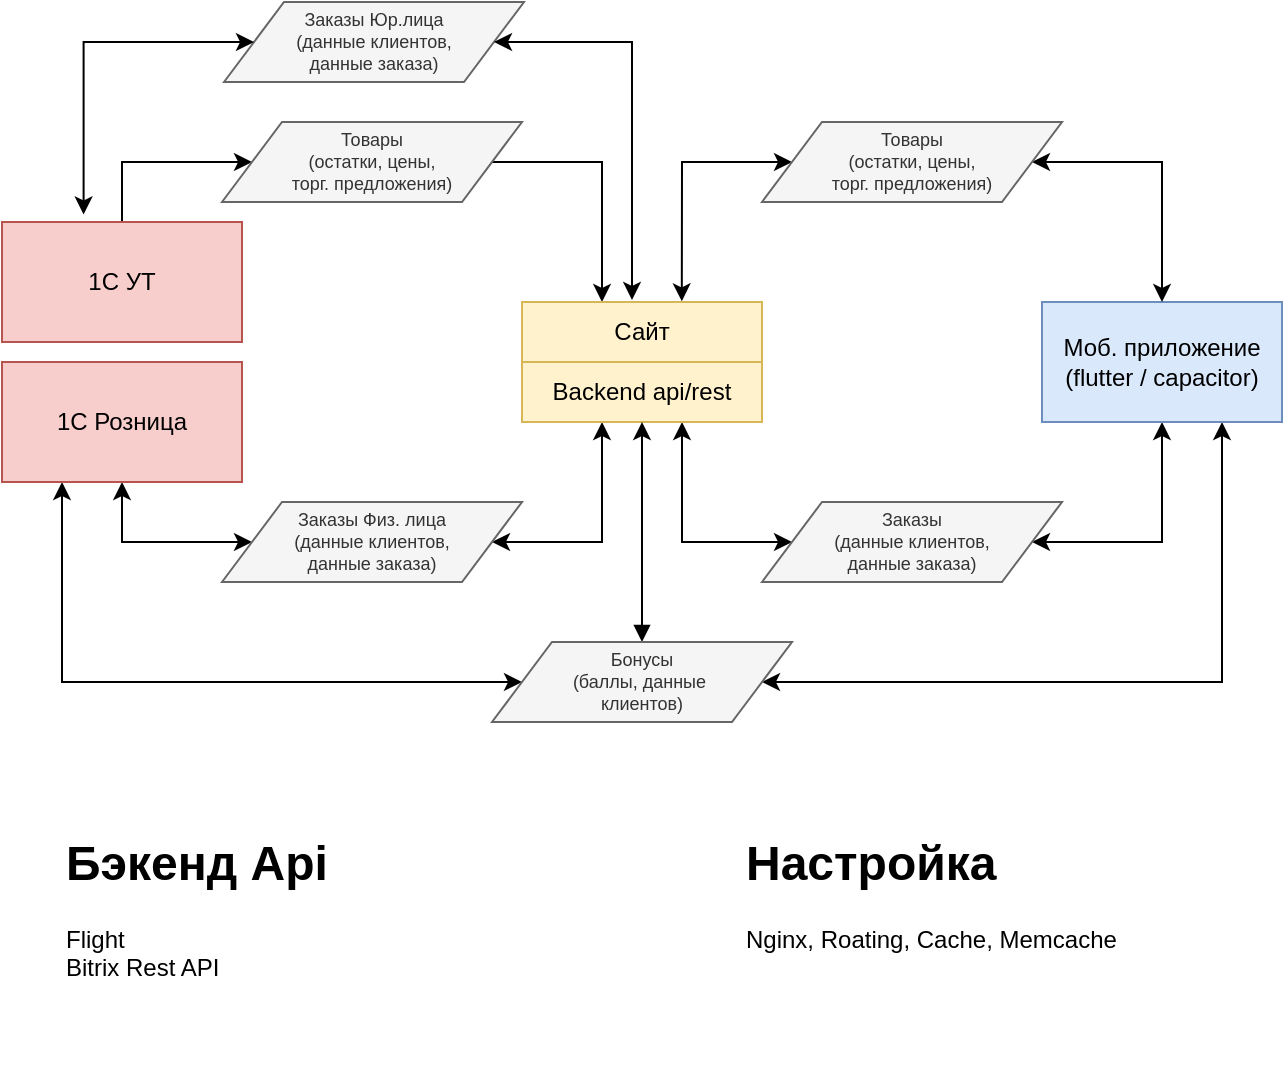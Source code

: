 <mxfile version="26.1.3">
  <diagram id="prtHgNgQTEPvFCAcTncT" name="Page-1">
    <mxGraphModel dx="1050" dy="1787" grid="1" gridSize="10" guides="1" tooltips="1" connect="1" arrows="1" fold="1" page="1" pageScale="1" pageWidth="827" pageHeight="1169" math="0" shadow="0">
      <root>
        <mxCell id="0" />
        <mxCell id="1" parent="0" />
        <mxCell id="5-2qtGXvS5xHU3MuhLib-55" value="" style="edgeStyle=orthogonalEdgeStyle;rounded=0;orthogonalLoop=1;jettySize=auto;html=1;fontSize=12;entryX=0.75;entryY=1;entryDx=0;entryDy=0;startArrow=classic;startFill=1;exitX=1;exitY=0.5;exitDx=0;exitDy=0;" parent="1" source="5-2qtGXvS5xHU3MuhLib-36" target="5-2qtGXvS5xHU3MuhLib-4" edge="1">
          <mxGeometry relative="1" as="geometry">
            <mxPoint x="410" y="270" as="targetPoint" />
            <Array as="points">
              <mxPoint x="700" y="310" />
            </Array>
          </mxGeometry>
        </mxCell>
        <mxCell id="5-2qtGXvS5xHU3MuhLib-24" value="" style="edgeStyle=orthogonalEdgeStyle;rounded=0;orthogonalLoop=1;jettySize=auto;html=1;fontSize=9;entryX=0;entryY=0.5;entryDx=0;entryDy=0;" parent="1" source="5-2qtGXvS5xHU3MuhLib-1" target="5-2qtGXvS5xHU3MuhLib-8" edge="1">
          <mxGeometry relative="1" as="geometry">
            <mxPoint x="150" y="40.0" as="targetPoint" />
            <Array as="points">
              <mxPoint x="150" y="50" />
            </Array>
          </mxGeometry>
        </mxCell>
        <mxCell id="5-2qtGXvS5xHU3MuhLib-26" value="" style="edgeStyle=orthogonalEdgeStyle;rounded=0;orthogonalLoop=1;jettySize=auto;html=1;fontSize=9;entryX=0;entryY=0.5;entryDx=0;entryDy=0;startArrow=classic;startFill=1;exitX=0.5;exitY=1;exitDx=0;exitDy=0;" parent="1" source="w8VKoTtQc_PRtIW7IpND-1" target="5-2qtGXvS5xHU3MuhLib-9" edge="1">
          <mxGeometry relative="1" as="geometry">
            <mxPoint x="150" y="260" as="targetPoint" />
            <Array as="points">
              <mxPoint x="150" y="240" />
            </Array>
            <mxPoint x="150" y="230" as="sourcePoint" />
          </mxGeometry>
        </mxCell>
        <mxCell id="5-2qtGXvS5xHU3MuhLib-1" value="1C УТ" style="rounded=0;whiteSpace=wrap;html=1;fillColor=#f8cecc;strokeColor=#b85450;" parent="1" vertex="1">
          <mxGeometry x="90" y="80" width="120" height="60" as="geometry" />
        </mxCell>
        <mxCell id="5-2qtGXvS5xHU3MuhLib-32" value="" style="edgeStyle=orthogonalEdgeStyle;rounded=0;orthogonalLoop=1;jettySize=auto;html=1;fontSize=9;entryX=1;entryY=0.5;entryDx=0;entryDy=0;startArrow=classic;startFill=1;" parent="1" source="5-2qtGXvS5xHU3MuhLib-3" target="5-2qtGXvS5xHU3MuhLib-9" edge="1">
          <mxGeometry relative="1" as="geometry">
            <mxPoint x="400" y="260" as="targetPoint" />
            <Array as="points">
              <mxPoint x="390" y="240" />
            </Array>
          </mxGeometry>
        </mxCell>
        <mxCell id="5-2qtGXvS5xHU3MuhLib-46" value="" style="edgeStyle=orthogonalEdgeStyle;rounded=0;orthogonalLoop=1;jettySize=auto;html=1;fontSize=12;entryX=0;entryY=0.5;entryDx=0;entryDy=0;startArrow=classic;startFill=1;exitX=0.666;exitY=-0.011;exitDx=0;exitDy=0;exitPerimeter=0;" parent="1" source="8l-BDvRLn1PpK2DU6Yb2-3" target="5-2qtGXvS5xHU3MuhLib-34" edge="1">
          <mxGeometry relative="1" as="geometry">
            <mxPoint x="490" y="50" as="targetPoint" />
            <Array as="points">
              <mxPoint x="430" y="117" />
              <mxPoint x="430" y="50" />
            </Array>
            <mxPoint x="430" y="110" as="sourcePoint" />
          </mxGeometry>
        </mxCell>
        <mxCell id="5-2qtGXvS5xHU3MuhLib-50" value="" style="edgeStyle=orthogonalEdgeStyle;rounded=0;orthogonalLoop=1;jettySize=auto;html=1;fontSize=12;entryX=0;entryY=0.5;entryDx=0;entryDy=0;startArrow=classic;startFill=1;" parent="1" source="5-2qtGXvS5xHU3MuhLib-3" target="5-2qtGXvS5xHU3MuhLib-35" edge="1">
          <mxGeometry relative="1" as="geometry">
            <mxPoint x="410" y="260" as="targetPoint" />
            <Array as="points">
              <mxPoint x="430" y="240" />
            </Array>
          </mxGeometry>
        </mxCell>
        <mxCell id="5-2qtGXvS5xHU3MuhLib-3" value="&lt;div&gt;Backend api/rest&lt;/div&gt;" style="rounded=0;whiteSpace=wrap;html=1;fillColor=#fff2cc;strokeColor=#d6b656;" parent="1" vertex="1">
          <mxGeometry x="350" y="150" width="120" height="30" as="geometry" />
        </mxCell>
        <mxCell id="5-2qtGXvS5xHU3MuhLib-38" value="" style="edgeStyle=orthogonalEdgeStyle;rounded=0;orthogonalLoop=1;jettySize=auto;html=1;fontSize=12;startArrow=classic;startFill=1;exitX=1;exitY=0.5;exitDx=0;exitDy=0;" parent="1" source="5-2qtGXvS5xHU3MuhLib-35" target="5-2qtGXvS5xHU3MuhLib-4" edge="1">
          <mxGeometry relative="1" as="geometry">
            <mxPoint x="640" y="240" as="sourcePoint" />
            <Array as="points">
              <mxPoint x="670" y="240" />
            </Array>
          </mxGeometry>
        </mxCell>
        <mxCell id="5-2qtGXvS5xHU3MuhLib-4" value="Моб. приложение&lt;div&gt;(flutter / c&lt;span style=&quot;background-color: transparent; color: light-dark(rgb(0, 0, 0), rgb(255, 255, 255));&quot;&gt;apacitor)&lt;/span&gt;&lt;/div&gt;" style="rounded=0;whiteSpace=wrap;html=1;fillColor=#dae8fc;strokeColor=#6c8ebf;" parent="1" vertex="1">
          <mxGeometry x="610" y="120" width="120" height="60" as="geometry" />
        </mxCell>
        <mxCell id="5-2qtGXvS5xHU3MuhLib-18" value="" style="edgeStyle=orthogonalEdgeStyle;rounded=0;orthogonalLoop=1;jettySize=auto;html=1;fontSize=9;" parent="1" source="5-2qtGXvS5xHU3MuhLib-8" edge="1">
          <mxGeometry relative="1" as="geometry">
            <mxPoint x="390" y="120" as="targetPoint" />
            <Array as="points">
              <mxPoint x="390" y="50" />
            </Array>
          </mxGeometry>
        </mxCell>
        <mxCell id="5-2qtGXvS5xHU3MuhLib-8" value="&lt;span&gt;Товары &lt;br&gt;(остатки, цены, &lt;br&gt;торг. предложения)&lt;/span&gt;" style="shape=parallelogram;perimeter=parallelogramPerimeter;whiteSpace=wrap;html=1;fontSize=9;fillColor=#f5f5f5;strokeColor=#666666;fontColor=#333333;" parent="1" vertex="1">
          <mxGeometry x="200" y="30" width="150" height="40" as="geometry" />
        </mxCell>
        <mxCell id="5-2qtGXvS5xHU3MuhLib-9" value="&lt;span&gt;Заказы Физ. лица&lt;br&gt;(данные клиентов, &lt;br&gt;данные заказа)&lt;/span&gt;" style="shape=parallelogram;perimeter=parallelogramPerimeter;whiteSpace=wrap;html=1;fontSize=9;fillColor=#f5f5f5;strokeColor=#666666;fontColor=#333333;" parent="1" vertex="1">
          <mxGeometry x="200" y="220" width="150" height="40" as="geometry" />
        </mxCell>
        <mxCell id="5-2qtGXvS5xHU3MuhLib-52" value="" style="edgeStyle=orthogonalEdgeStyle;rounded=0;orthogonalLoop=1;jettySize=auto;html=1;fontSize=12;startArrow=classic;startFill=1;" parent="1" source="5-2qtGXvS5xHU3MuhLib-34" edge="1">
          <mxGeometry relative="1" as="geometry">
            <mxPoint x="670" y="120" as="targetPoint" />
            <Array as="points">
              <mxPoint x="670" y="50" />
              <mxPoint x="670" y="120" />
            </Array>
          </mxGeometry>
        </mxCell>
        <mxCell id="5-2qtGXvS5xHU3MuhLib-34" value="&lt;span&gt;Товары &lt;br&gt;(остатки, цены, &lt;br&gt;торг. предложения)&lt;/span&gt;" style="shape=parallelogram;perimeter=parallelogramPerimeter;whiteSpace=wrap;html=1;fontSize=9;fillColor=#f5f5f5;strokeColor=#666666;fontColor=#333333;" parent="1" vertex="1">
          <mxGeometry x="470" y="30" width="150" height="40" as="geometry" />
        </mxCell>
        <mxCell id="5-2qtGXvS5xHU3MuhLib-35" value="&lt;span&gt;Заказы &lt;br&gt;(данные клиентов, &lt;br&gt;данные заказа)&lt;/span&gt;" style="shape=parallelogram;perimeter=parallelogramPerimeter;whiteSpace=wrap;html=1;fontSize=9;fillColor=#f5f5f5;strokeColor=#666666;fontColor=#333333;" parent="1" vertex="1">
          <mxGeometry x="470" y="220" width="150" height="40" as="geometry" />
        </mxCell>
        <mxCell id="5-2qtGXvS5xHU3MuhLib-57" value="" style="edgeStyle=orthogonalEdgeStyle;rounded=0;orthogonalLoop=1;jettySize=auto;html=1;fontSize=12;startArrow=classic;startFill=1;entryX=0.25;entryY=1;entryDx=0;entryDy=0;" parent="1" source="5-2qtGXvS5xHU3MuhLib-36" target="w8VKoTtQc_PRtIW7IpND-1" edge="1">
          <mxGeometry relative="1" as="geometry">
            <mxPoint x="120" y="220" as="targetPoint" />
            <Array as="points">
              <mxPoint x="120" y="310" />
            </Array>
          </mxGeometry>
        </mxCell>
        <mxCell id="5-2qtGXvS5xHU3MuhLib-59" value="" style="edgeStyle=orthogonalEdgeStyle;rounded=0;orthogonalLoop=1;jettySize=auto;html=1;fontSize=12;entryX=0.5;entryY=1;entryDx=0;entryDy=0;startArrow=block;startFill=1;" parent="1" source="5-2qtGXvS5xHU3MuhLib-36" target="5-2qtGXvS5xHU3MuhLib-3" edge="1">
          <mxGeometry relative="1" as="geometry">
            <mxPoint x="410" y="270" as="targetPoint" />
          </mxGeometry>
        </mxCell>
        <mxCell id="5-2qtGXvS5xHU3MuhLib-36" value="&lt;span&gt;Бонусы&lt;br&gt;(баллы, данные&amp;nbsp;&lt;br&gt;клиентов)&lt;/span&gt;" style="shape=parallelogram;perimeter=parallelogramPerimeter;whiteSpace=wrap;html=1;fontSize=9;fillColor=#f5f5f5;strokeColor=#666666;fontColor=#333333;" parent="1" vertex="1">
          <mxGeometry x="335" y="290" width="150" height="40" as="geometry" />
        </mxCell>
        <mxCell id="8l-BDvRLn1PpK2DU6Yb2-1" value="&lt;h1 style=&quot;margin-top: 0px;&quot;&gt;Бэкенд Api&lt;/h1&gt;&lt;p&gt;&lt;span style=&quot;background-color: transparent; color: light-dark(rgb(0, 0, 0), rgb(255, 255, 255)); font-family: inherit; font-size: inherit; font-style: inherit; font-variant-ligatures: inherit; font-variant-caps: inherit; font-weight: inherit;&quot;&gt;Flight&lt;br&gt;&lt;/span&gt;&lt;span style=&quot;background-color: transparent; color: light-dark(rgb(0, 0, 0), rgb(255, 255, 255));&quot;&gt;Bitrix Rest API&lt;/span&gt;&lt;/p&gt;" style="text;html=1;whiteSpace=wrap;overflow=hidden;rounded=0;" parent="1" vertex="1">
          <mxGeometry x="120" y="380" width="310" height="120" as="geometry" />
        </mxCell>
        <mxCell id="8l-BDvRLn1PpK2DU6Yb2-2" value="&lt;h1 style=&quot;margin-top: 0px;&quot;&gt;Настройка&lt;/h1&gt;&lt;p&gt;Nginx,&amp;nbsp;&lt;span style=&quot;background-color: transparent; color: light-dark(rgb(0, 0, 0), rgb(255, 255, 255));&quot;&gt;Roating,&amp;nbsp;&lt;/span&gt;&lt;span style=&quot;background-color: transparent; color: light-dark(rgb(0, 0, 0), rgb(255, 255, 255));&quot;&gt;Cache, Memcache&lt;/span&gt;&lt;/p&gt;" style="text;html=1;whiteSpace=wrap;overflow=hidden;rounded=0;" parent="1" vertex="1">
          <mxGeometry x="460" y="380" width="270" height="120" as="geometry" />
        </mxCell>
        <mxCell id="8l-BDvRLn1PpK2DU6Yb2-3" value="Сайт" style="rounded=0;whiteSpace=wrap;html=1;fillColor=#fff2cc;strokeColor=#d6b656;" parent="1" vertex="1">
          <mxGeometry x="350" y="120" width="120" height="30" as="geometry" />
        </mxCell>
        <mxCell id="w8VKoTtQc_PRtIW7IpND-1" value="1C Розница" style="rounded=0;whiteSpace=wrap;html=1;fillColor=#f8cecc;strokeColor=#b85450;" parent="1" vertex="1">
          <mxGeometry x="90" y="150" width="120" height="60" as="geometry" />
        </mxCell>
        <mxCell id="GPv4OEb6nph2RvP2qThF-1" value="&lt;span&gt;Заказы Юр.лица&lt;br&gt;(данные клиентов, &lt;br&gt;данные заказа)&lt;/span&gt;" style="shape=parallelogram;perimeter=parallelogramPerimeter;whiteSpace=wrap;html=1;fontSize=9;fillColor=#f5f5f5;strokeColor=#666666;fontColor=#333333;" vertex="1" parent="1">
          <mxGeometry x="201" y="-30" width="150" height="40" as="geometry" />
        </mxCell>
        <mxCell id="GPv4OEb6nph2RvP2qThF-3" value="" style="edgeStyle=orthogonalEdgeStyle;rounded=0;orthogonalLoop=1;jettySize=auto;html=1;fontSize=9;entryX=1;entryY=0.5;entryDx=0;entryDy=0;startArrow=classic;startFill=1;" edge="1" parent="1" target="GPv4OEb6nph2RvP2qThF-1">
          <mxGeometry relative="1" as="geometry">
            <mxPoint x="350" y="-10" as="targetPoint" />
            <Array as="points">
              <mxPoint x="405" y="118" />
              <mxPoint x="405" y="118" />
              <mxPoint x="405" y="-10" />
            </Array>
            <mxPoint x="405" y="119" as="sourcePoint" />
          </mxGeometry>
        </mxCell>
        <mxCell id="GPv4OEb6nph2RvP2qThF-4" value="" style="edgeStyle=orthogonalEdgeStyle;rounded=0;orthogonalLoop=1;jettySize=auto;html=1;fontSize=9;entryX=0;entryY=0.5;entryDx=0;entryDy=0;startArrow=classic;startFill=1;exitX=0.34;exitY=-0.063;exitDx=0;exitDy=0;exitPerimeter=0;" edge="1" parent="1" source="5-2qtGXvS5xHU3MuhLib-1" target="GPv4OEb6nph2RvP2qThF-1">
          <mxGeometry relative="1" as="geometry">
            <mxPoint x="346" as="targetPoint" />
            <Array as="points">
              <mxPoint x="131" y="-10" />
            </Array>
            <mxPoint x="110" y="40" as="sourcePoint" />
          </mxGeometry>
        </mxCell>
      </root>
    </mxGraphModel>
  </diagram>
</mxfile>
